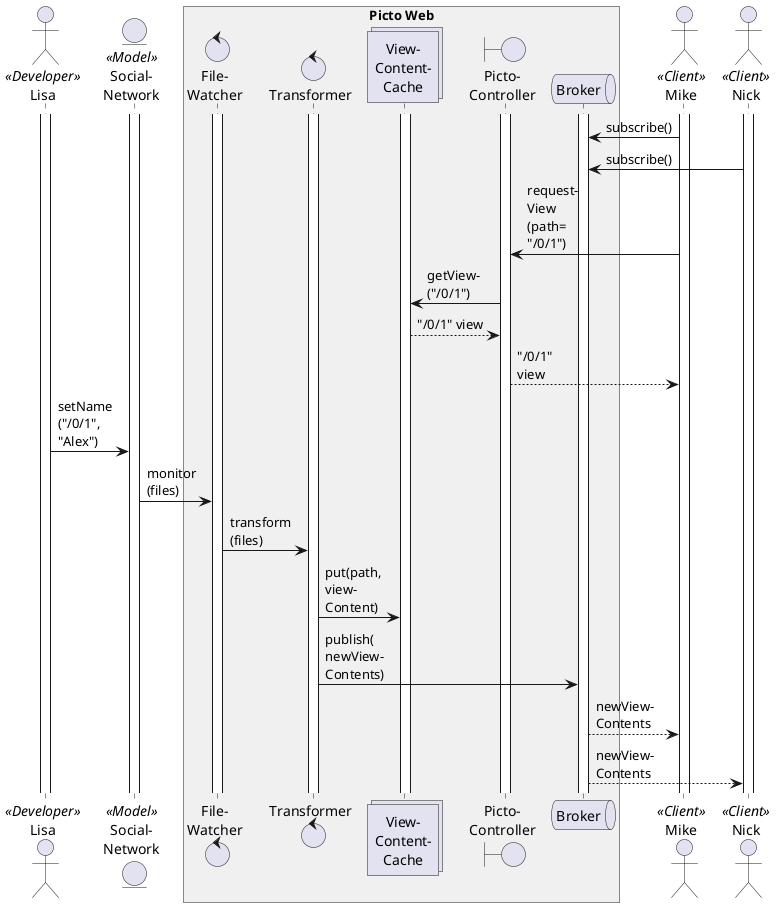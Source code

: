 @startuml sequence

actor Lisa as lisa <<Developer>>
entity "Social-\nNetwork" as model <<Model>>
box "Picto Web" #F0F0F0
  control "File-\nWatcher" as filewatcher 
  control Transformer as transformer 
  collections "View-\nContent-\nCache" as cache 
  boundary "Picto-\nController" as controller 
  queue Broker as broker
end box
actor Mike as mike <<Client>> 
actor Nick as nick <<Client>> 

activate model
activate lisa
activate transformer
activate filewatcher
activate cache
activate controller
activate broker
activate mike
activate nick

mike -> broker: subscribe()
nick -> broker: subscribe()
mike -> controller: request-\nView\n(path=\n"/0/1")
controller ->cache: getView-\n("/0/1")
cache --> controller: "/0/1" view
controller --> mike: "/0/1"\nview
lisa -> model: setName\n("/0/1",\n"Alex")
model -> filewatcher: monitor\n(files)
filewatcher -> transformer: transform\n(files)
transformer -> cache : put(path,\nview-\nContent)
transformer -> broker : publish(\nnewView-\nContents)
broker --> mike : newView-\nContents
broker --> nick : newView-\nContents





@enduml